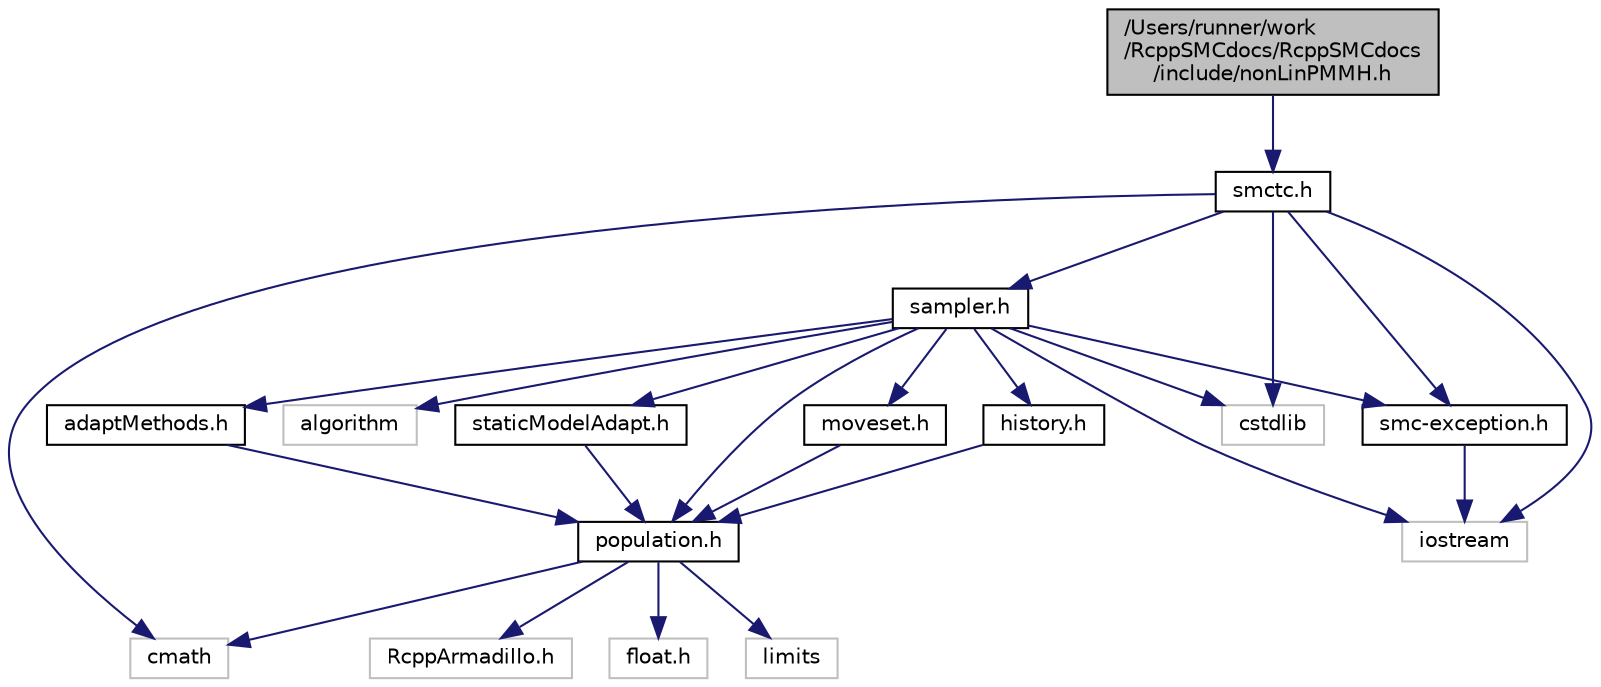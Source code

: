 digraph "/Users/runner/work/RcppSMCdocs/RcppSMCdocs/include/nonLinPMMH.h"
{
 // LATEX_PDF_SIZE
  edge [fontname="Helvetica",fontsize="10",labelfontname="Helvetica",labelfontsize="10"];
  node [fontname="Helvetica",fontsize="10",shape=record];
  Node1 [label="/Users/runner/work\l/RcppSMCdocs/RcppSMCdocs\l/include/nonLinPMMH.h",height=0.2,width=0.4,color="black", fillcolor="grey75", style="filled", fontcolor="black",tooltip=" "];
  Node1 -> Node2 [color="midnightblue",fontsize="10",style="solid",fontname="Helvetica"];
  Node2 [label="smctc.h",height=0.2,width=0.4,color="black", fillcolor="white", style="filled",URL="$smctc_8h.html",tooltip="The main header file for SMCTC."];
  Node2 -> Node3 [color="midnightblue",fontsize="10",style="solid",fontname="Helvetica"];
  Node3 [label="cmath",height=0.2,width=0.4,color="grey75", fillcolor="white", style="filled",tooltip=" "];
  Node2 -> Node4 [color="midnightblue",fontsize="10",style="solid",fontname="Helvetica"];
  Node4 [label="cstdlib",height=0.2,width=0.4,color="grey75", fillcolor="white", style="filled",tooltip=" "];
  Node2 -> Node5 [color="midnightblue",fontsize="10",style="solid",fontname="Helvetica"];
  Node5 [label="iostream",height=0.2,width=0.4,color="grey75", fillcolor="white", style="filled",tooltip=" "];
  Node2 -> Node6 [color="midnightblue",fontsize="10",style="solid",fontname="Helvetica"];
  Node6 [label="smc-exception.h",height=0.2,width=0.4,color="black", fillcolor="white", style="filled",URL="$smc-exception_8h.html",tooltip="This file defines exception-handling facilities."];
  Node6 -> Node5 [color="midnightblue",fontsize="10",style="solid",fontname="Helvetica"];
  Node2 -> Node7 [color="midnightblue",fontsize="10",style="solid",fontname="Helvetica"];
  Node7 [label="sampler.h",height=0.2,width=0.4,color="black", fillcolor="white", style="filled",URL="$sampler_8h.html",tooltip="Defines the overall sampler object."];
  Node7 -> Node8 [color="midnightblue",fontsize="10",style="solid",fontname="Helvetica"];
  Node8 [label="algorithm",height=0.2,width=0.4,color="grey75", fillcolor="white", style="filled",tooltip=" "];
  Node7 -> Node4 [color="midnightblue",fontsize="10",style="solid",fontname="Helvetica"];
  Node7 -> Node5 [color="midnightblue",fontsize="10",style="solid",fontname="Helvetica"];
  Node7 -> Node9 [color="midnightblue",fontsize="10",style="solid",fontname="Helvetica"];
  Node9 [label="population.h",height=0.2,width=0.4,color="black", fillcolor="white", style="filled",URL="$population_8h.html",tooltip="Class used to store and manipulate the population of particles."];
  Node9 -> Node10 [color="midnightblue",fontsize="10",style="solid",fontname="Helvetica"];
  Node10 [label="RcppArmadillo.h",height=0.2,width=0.4,color="grey75", fillcolor="white", style="filled",tooltip=" "];
  Node9 -> Node11 [color="midnightblue",fontsize="10",style="solid",fontname="Helvetica"];
  Node11 [label="float.h",height=0.2,width=0.4,color="grey75", fillcolor="white", style="filled",tooltip=" "];
  Node9 -> Node12 [color="midnightblue",fontsize="10",style="solid",fontname="Helvetica"];
  Node12 [label="limits",height=0.2,width=0.4,color="grey75", fillcolor="white", style="filled",tooltip=" "];
  Node9 -> Node3 [color="midnightblue",fontsize="10",style="solid",fontname="Helvetica"];
  Node7 -> Node13 [color="midnightblue",fontsize="10",style="solid",fontname="Helvetica"];
  Node13 [label="history.h",height=0.2,width=0.4,color="black", fillcolor="white", style="filled",URL="$history_8h.html",tooltip="Classes and function related to the history of the sampler."];
  Node13 -> Node9 [color="midnightblue",fontsize="10",style="solid",fontname="Helvetica"];
  Node7 -> Node14 [color="midnightblue",fontsize="10",style="solid",fontname="Helvetica"];
  Node14 [label="moveset.h",height=0.2,width=0.4,color="black", fillcolor="white", style="filled",URL="$moveset_8h.html",tooltip="Classes and functions which deal with collections of sampler proposal \"moves\"."];
  Node14 -> Node9 [color="midnightblue",fontsize="10",style="solid",fontname="Helvetica"];
  Node7 -> Node15 [color="midnightblue",fontsize="10",style="solid",fontname="Helvetica"];
  Node15 [label="adaptMethods.h",height=0.2,width=0.4,color="black", fillcolor="white", style="filled",URL="$adaptMethods_8h.html",tooltip="A base class with virtual functions to adapt parameters."];
  Node15 -> Node9 [color="midnightblue",fontsize="10",style="solid",fontname="Helvetica"];
  Node7 -> Node6 [color="midnightblue",fontsize="10",style="solid",fontname="Helvetica"];
  Node7 -> Node16 [color="midnightblue",fontsize="10",style="solid",fontname="Helvetica"];
  Node16 [label="staticModelAdapt.h",height=0.2,width=0.4,color="black", fillcolor="white", style="filled",URL="$staticModelAdapt_8h.html",tooltip=" "];
  Node16 -> Node9 [color="midnightblue",fontsize="10",style="solid",fontname="Helvetica"];
}
